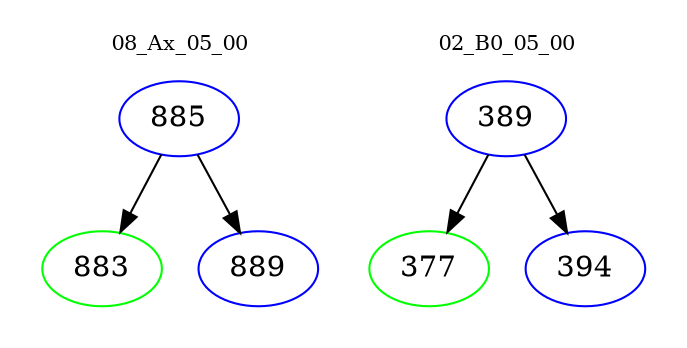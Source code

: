 digraph{
subgraph cluster_0 {
color = white
label = "08_Ax_05_00";
fontsize=10;
T0_885 [label="885", color="blue"]
T0_885 -> T0_883 [color="black"]
T0_883 [label="883", color="green"]
T0_885 -> T0_889 [color="black"]
T0_889 [label="889", color="blue"]
}
subgraph cluster_1 {
color = white
label = "02_B0_05_00";
fontsize=10;
T1_389 [label="389", color="blue"]
T1_389 -> T1_377 [color="black"]
T1_377 [label="377", color="green"]
T1_389 -> T1_394 [color="black"]
T1_394 [label="394", color="blue"]
}
}
